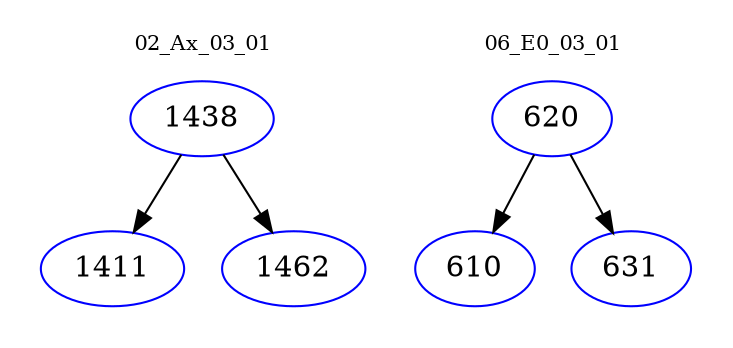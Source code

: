 digraph{
subgraph cluster_0 {
color = white
label = "02_Ax_03_01";
fontsize=10;
T0_1438 [label="1438", color="blue"]
T0_1438 -> T0_1411 [color="black"]
T0_1411 [label="1411", color="blue"]
T0_1438 -> T0_1462 [color="black"]
T0_1462 [label="1462", color="blue"]
}
subgraph cluster_1 {
color = white
label = "06_E0_03_01";
fontsize=10;
T1_620 [label="620", color="blue"]
T1_620 -> T1_610 [color="black"]
T1_610 [label="610", color="blue"]
T1_620 -> T1_631 [color="black"]
T1_631 [label="631", color="blue"]
}
}
